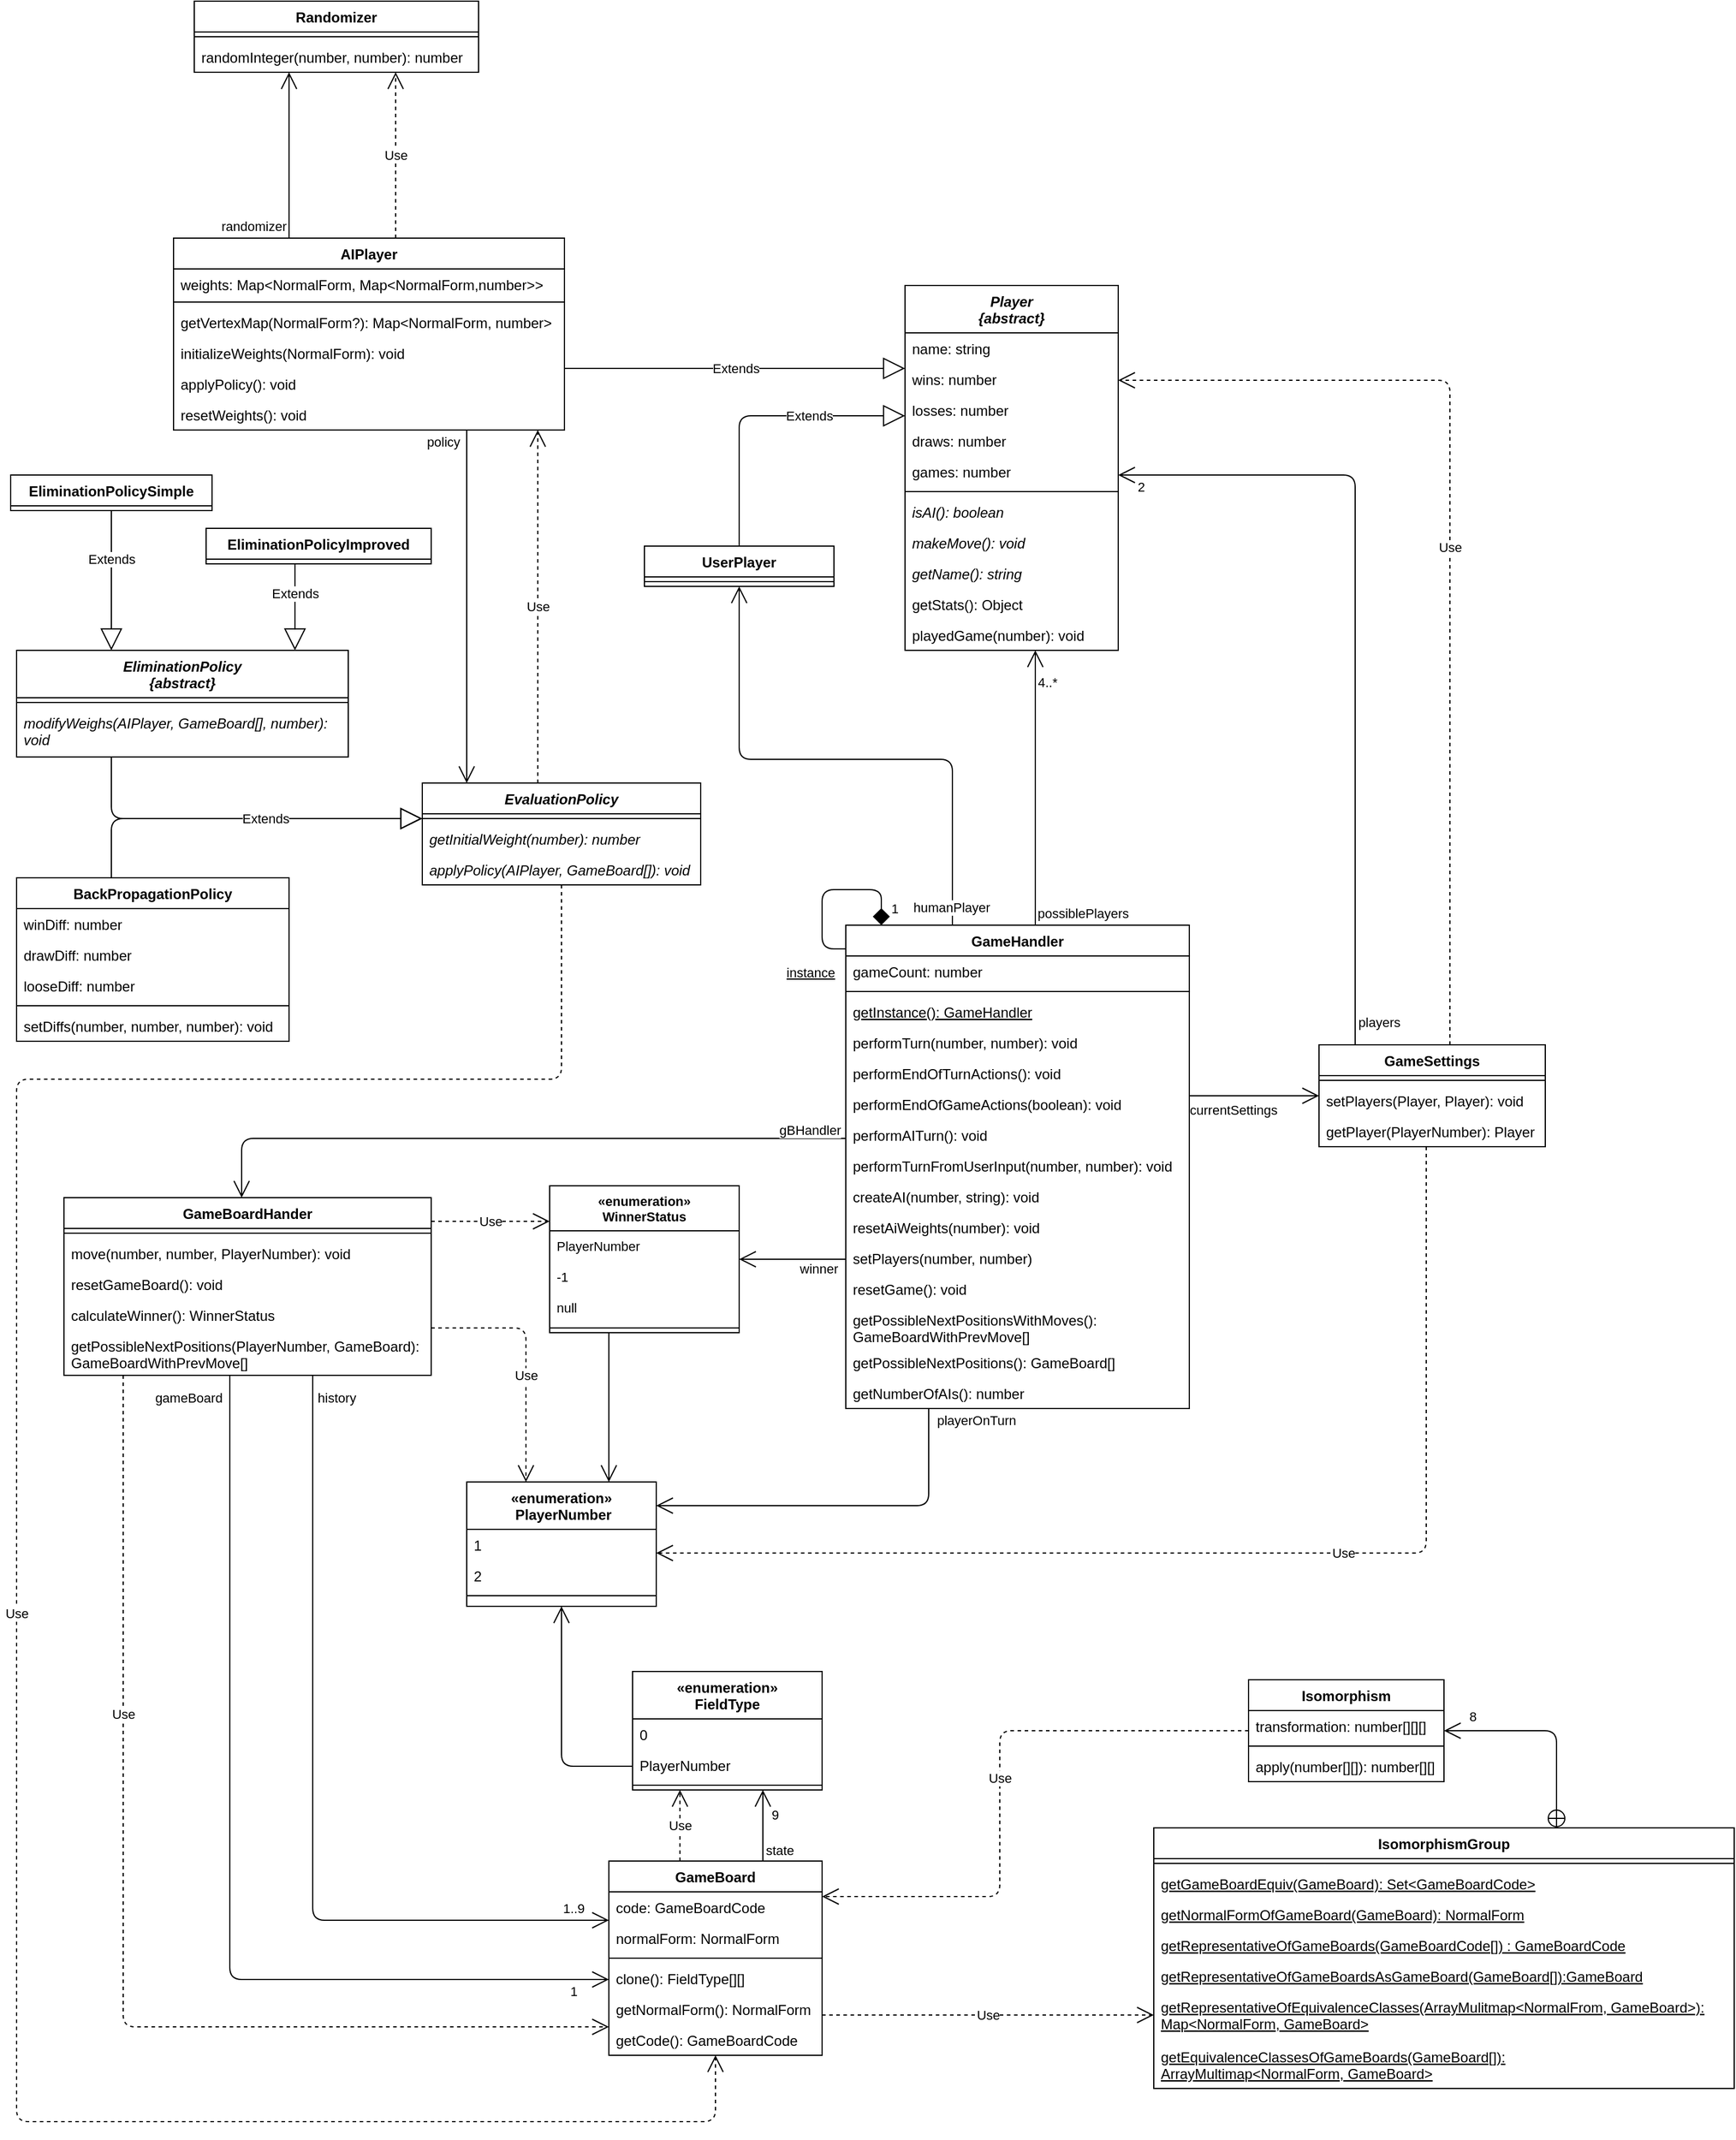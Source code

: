 <mxfile>
    <diagram id="LtpKRm_itNa-HTUQHWI9" name="Page-1">
        <mxGraphModel dx="1236" dy="-563" grid="1" gridSize="10" guides="1" tooltips="1" connect="1" arrows="1" fold="1" page="1" pageScale="1" pageWidth="850" pageHeight="1100" math="0" shadow="0">
            <root>
                <mxCell id="0"/>
                <mxCell id="1" parent="0"/>
                <mxCell id="2" value="GameHandler" style="swimlane;fontStyle=1;align=center;verticalAlign=top;childLayout=stackLayout;horizontal=1;startSize=26;horizontalStack=0;resizeParent=1;resizeParentMax=0;resizeLast=0;collapsible=1;marginBottom=0;labelBackgroundColor=default;fillStyle=auto;" parent="1" vertex="1">
                    <mxGeometry x="-130" y="1970" width="290" height="408" as="geometry"/>
                </mxCell>
                <mxCell id="13" value="gameCount: number" style="text;strokeColor=none;fillColor=none;align=left;verticalAlign=top;spacingLeft=4;spacingRight=4;overflow=hidden;rotatable=0;points=[[0,0.5],[1,0.5]];portConstraint=eastwest;" parent="2" vertex="1">
                    <mxGeometry y="26" width="290" height="26" as="geometry"/>
                </mxCell>
                <mxCell id="3" value="" style="line;strokeWidth=1;fillColor=none;align=left;verticalAlign=middle;spacingTop=-1;spacingLeft=3;spacingRight=3;rotatable=0;labelPosition=right;points=[];portConstraint=eastwest;strokeColor=inherit;" parent="2" vertex="1">
                    <mxGeometry y="52" width="290" height="8" as="geometry"/>
                </mxCell>
                <mxCell id="4" value="getInstance(): GameHandler" style="text;strokeColor=none;fillColor=none;align=left;verticalAlign=top;spacingLeft=4;spacingRight=4;overflow=hidden;rotatable=0;points=[[0,0.5],[1,0.5]];portConstraint=eastwest;fontStyle=4" parent="2" vertex="1">
                    <mxGeometry y="60" width="290" height="26" as="geometry"/>
                </mxCell>
                <mxCell id="14" value="performTurn(number, number): void" style="text;strokeColor=none;fillColor=none;align=left;verticalAlign=top;spacingLeft=4;spacingRight=4;overflow=hidden;rotatable=0;points=[[0,0.5],[1,0.5]];portConstraint=eastwest;" parent="2" vertex="1">
                    <mxGeometry y="86" width="290" height="26" as="geometry"/>
                </mxCell>
                <mxCell id="15" value="performEndOfTurnActions(): void" style="text;strokeColor=none;fillColor=none;align=left;verticalAlign=top;spacingLeft=4;spacingRight=4;overflow=hidden;rotatable=0;points=[[0,0.5],[1,0.5]];portConstraint=eastwest;" parent="2" vertex="1">
                    <mxGeometry y="112" width="290" height="26" as="geometry"/>
                </mxCell>
                <mxCell id="16" value="performEndOfGameActions(boolean): void" style="text;strokeColor=none;fillColor=none;align=left;verticalAlign=top;spacingLeft=4;spacingRight=4;overflow=hidden;rotatable=0;points=[[0,0.5],[1,0.5]];portConstraint=eastwest;" parent="2" vertex="1">
                    <mxGeometry y="138" width="290" height="26" as="geometry"/>
                </mxCell>
                <mxCell id="5" value="performAITurn(): void" style="text;strokeColor=none;fillColor=none;align=left;verticalAlign=top;spacingLeft=4;spacingRight=4;overflow=hidden;rotatable=0;points=[[0,0.5],[1,0.5]];portConstraint=eastwest;" parent="2" vertex="1">
                    <mxGeometry y="164" width="290" height="26" as="geometry"/>
                </mxCell>
                <mxCell id="6" value="performTurnFromUserInput(number, number): void" style="text;strokeColor=none;fillColor=none;align=left;verticalAlign=top;spacingLeft=4;spacingRight=4;overflow=hidden;rotatable=0;points=[[0,0.5],[1,0.5]];portConstraint=eastwest;" parent="2" vertex="1">
                    <mxGeometry y="190" width="290" height="26" as="geometry"/>
                </mxCell>
                <mxCell id="8" value="createAI(number, string): void" style="text;strokeColor=none;fillColor=none;align=left;verticalAlign=top;spacingLeft=4;spacingRight=4;overflow=hidden;rotatable=0;points=[[0,0.5],[1,0.5]];portConstraint=eastwest;" parent="2" vertex="1">
                    <mxGeometry y="216" width="290" height="26" as="geometry"/>
                </mxCell>
                <mxCell id="17" value="resetAiWeights(number): void" style="text;strokeColor=none;fillColor=none;align=left;verticalAlign=top;spacingLeft=4;spacingRight=4;overflow=hidden;rotatable=0;points=[[0,0.5],[1,0.5]];portConstraint=eastwest;" parent="2" vertex="1">
                    <mxGeometry y="242" width="290" height="26" as="geometry"/>
                </mxCell>
                <mxCell id="18" value="setPlayers(number, number)" style="text;strokeColor=none;fillColor=none;align=left;verticalAlign=top;spacingLeft=4;spacingRight=4;overflow=hidden;rotatable=0;points=[[0,0.5],[1,0.5]];portConstraint=eastwest;" parent="2" vertex="1">
                    <mxGeometry y="268" width="290" height="26" as="geometry"/>
                </mxCell>
                <mxCell id="7" value="resetGame(): void" style="text;strokeColor=none;fillColor=none;align=left;verticalAlign=top;spacingLeft=4;spacingRight=4;overflow=hidden;rotatable=0;points=[[0,0.5],[1,0.5]];portConstraint=eastwest;" parent="2" vertex="1">
                    <mxGeometry y="294" width="290" height="26" as="geometry"/>
                </mxCell>
                <mxCell id="9" value="getPossibleNextPositionsWithMoves(): &#10;GameBoardWithPrevMove[]" style="text;strokeColor=none;fillColor=none;align=left;verticalAlign=top;spacingLeft=4;spacingRight=4;overflow=hidden;rotatable=0;points=[[0,0.5],[1,0.5]];portConstraint=eastwest;" parent="2" vertex="1">
                    <mxGeometry y="320" width="290" height="36" as="geometry"/>
                </mxCell>
                <mxCell id="10" value="getPossibleNextPositions(): GameBoard[]" style="text;strokeColor=none;fillColor=none;align=left;verticalAlign=top;spacingLeft=4;spacingRight=4;overflow=hidden;rotatable=0;points=[[0,0.5],[1,0.5]];portConstraint=eastwest;" parent="2" vertex="1">
                    <mxGeometry y="356" width="290" height="26" as="geometry"/>
                </mxCell>
                <mxCell id="19" value="getNumberOfAIs(): number" style="text;strokeColor=none;fillColor=none;align=left;verticalAlign=top;spacingLeft=4;spacingRight=4;overflow=hidden;rotatable=0;points=[[0,0.5],[1,0.5]];portConstraint=eastwest;" parent="2" vertex="1">
                    <mxGeometry y="382" width="290" height="26" as="geometry"/>
                </mxCell>
                <mxCell id="11" value="&lt;font style=&quot;font-size: 11px;&quot;&gt;&lt;u&gt;instance&lt;/u&gt;&lt;/font&gt;" style="endArrow=diamond;endFill=1;endSize=12;html=1;fontSize=12;elbow=vertical;edgeStyle=orthogonalEdgeStyle;" parent="1" source="2" target="2" edge="1">
                    <mxGeometry x="-0.734" y="22" width="160" relative="1" as="geometry">
                        <mxPoint x="390" y="1860" as="sourcePoint"/>
                        <mxPoint x="400" y="1846" as="targetPoint"/>
                        <Array as="points">
                            <mxPoint x="-150" y="1990"/>
                            <mxPoint x="-150" y="1940"/>
                            <mxPoint x="-100" y="1940"/>
                        </Array>
                        <mxPoint x="12" y="20" as="offset"/>
                    </mxGeometry>
                </mxCell>
                <mxCell id="12" value="1" style="edgeLabel;html=1;align=center;verticalAlign=middle;resizable=0;points=[];fontSize=11;" parent="11" vertex="1" connectable="0">
                    <mxGeometry x="0.497" y="-1" relative="1" as="geometry">
                        <mxPoint x="18" y="15" as="offset"/>
                    </mxGeometry>
                </mxCell>
                <mxCell id="27" value="gBHandler" style="endArrow=open;endFill=0;html=1;edgeStyle=elbowEdgeStyle;align=left;verticalAlign=top;strokeWidth=1;endSize=12;" parent="1" source="2" target="33" edge="1">
                    <mxGeometry x="-0.793" y="-20" relative="1" as="geometry">
                        <mxPoint x="-70" y="2440" as="sourcePoint"/>
                        <mxPoint x="-220" y="2530" as="targetPoint"/>
                        <Array as="points">
                            <mxPoint x="-640" y="2150"/>
                            <mxPoint x="-700" y="2150"/>
                            <mxPoint x="-700" y="2120"/>
                            <mxPoint x="-300" y="2130"/>
                        </Array>
                        <mxPoint as="offset"/>
                    </mxGeometry>
                </mxCell>
                <mxCell id="33" value="GameBoardHander" style="swimlane;fontStyle=1;align=center;verticalAlign=top;childLayout=stackLayout;horizontal=1;startSize=26;horizontalStack=0;resizeParent=1;resizeParentMax=0;resizeLast=0;collapsible=1;marginBottom=0;" parent="1" vertex="1">
                    <mxGeometry x="-790" y="2200" width="310" height="150" as="geometry"/>
                </mxCell>
                <mxCell id="35" value="" style="line;strokeWidth=1;fillColor=none;align=left;verticalAlign=middle;spacingTop=-1;spacingLeft=3;spacingRight=3;rotatable=0;labelPosition=right;points=[];portConstraint=eastwest;strokeColor=inherit;" parent="33" vertex="1">
                    <mxGeometry y="26" width="310" height="8" as="geometry"/>
                </mxCell>
                <mxCell id="34" value="move(number, number, PlayerNumber): void" style="text;strokeColor=none;fillColor=none;align=left;verticalAlign=top;spacingLeft=4;spacingRight=4;overflow=hidden;rotatable=0;points=[[0,0.5],[1,0.5]];portConstraint=eastwest;" parent="33" vertex="1">
                    <mxGeometry y="34" width="310" height="26" as="geometry"/>
                </mxCell>
                <mxCell id="36" value="resetGameBoard(): void" style="text;strokeColor=none;fillColor=none;align=left;verticalAlign=top;spacingLeft=4;spacingRight=4;overflow=hidden;rotatable=0;points=[[0,0.5],[1,0.5]];portConstraint=eastwest;" parent="33" vertex="1">
                    <mxGeometry y="60" width="310" height="26" as="geometry"/>
                </mxCell>
                <mxCell id="37" value="calculateWinner(): WinnerStatus" style="text;strokeColor=none;fillColor=none;align=left;verticalAlign=top;spacingLeft=4;spacingRight=4;overflow=hidden;rotatable=0;points=[[0,0.5],[1,0.5]];portConstraint=eastwest;" parent="33" vertex="1">
                    <mxGeometry y="86" width="310" height="26" as="geometry"/>
                </mxCell>
                <mxCell id="38" value="getPossibleNextPositions(PlayerNumber, GameBoard): &#10;GameBoardWithPrevMove[]" style="text;strokeColor=none;fillColor=none;align=left;verticalAlign=top;spacingLeft=4;spacingRight=4;overflow=hidden;rotatable=0;points=[[0,0.5],[1,0.5]];portConstraint=eastwest;" parent="33" vertex="1">
                    <mxGeometry y="112" width="310" height="38" as="geometry"/>
                </mxCell>
                <mxCell id="48" value="" style="endArrow=open;endFill=1;endSize=12;html=1;strokeWidth=1;edgeStyle=orthogonalEdgeStyle;" parent="1" source="33" target="55" edge="1">
                    <mxGeometry width="160" relative="1" as="geometry">
                        <mxPoint x="-420" y="2440" as="sourcePoint"/>
                        <mxPoint x="-250" y="2550" as="targetPoint"/>
                        <Array as="points">
                            <mxPoint x="-580" y="2810"/>
                        </Array>
                    </mxGeometry>
                </mxCell>
                <mxCell id="50" value="history" style="edgeLabel;html=1;align=center;verticalAlign=middle;resizable=0;points=[];" parent="48" vertex="1" connectable="0">
                    <mxGeometry x="-0.611" y="4" relative="1" as="geometry">
                        <mxPoint x="16" y="-119" as="offset"/>
                    </mxGeometry>
                </mxCell>
                <mxCell id="51" value="1..9" style="edgeLabel;html=1;align=center;verticalAlign=middle;resizable=0;points=[];" parent="48" vertex="1" connectable="0">
                    <mxGeometry x="0.547" y="1" relative="1" as="geometry">
                        <mxPoint x="131" y="-9" as="offset"/>
                    </mxGeometry>
                </mxCell>
                <mxCell id="49" value="" style="endArrow=open;endFill=1;endSize=12;html=1;strokeWidth=1;edgeStyle=orthogonalEdgeStyle;" parent="1" source="33" target="55" edge="1">
                    <mxGeometry width="160" relative="1" as="geometry">
                        <mxPoint x="-420" y="2440" as="sourcePoint"/>
                        <mxPoint x="-250" y="2597" as="targetPoint"/>
                        <Array as="points">
                            <mxPoint x="-650" y="2860"/>
                        </Array>
                    </mxGeometry>
                </mxCell>
                <mxCell id="52" value="gameBoard" style="edgeLabel;html=1;align=center;verticalAlign=middle;resizable=0;points=[];" parent="49" vertex="1" connectable="0">
                    <mxGeometry x="-0.838" relative="1" as="geometry">
                        <mxPoint x="-35" y="-48" as="offset"/>
                    </mxGeometry>
                </mxCell>
                <mxCell id="53" value="1" style="edgeLabel;html=1;align=center;verticalAlign=middle;resizable=0;points=[];" parent="49" vertex="1" connectable="0">
                    <mxGeometry x="0.704" y="2" relative="1" as="geometry">
                        <mxPoint x="93" y="12" as="offset"/>
                    </mxGeometry>
                </mxCell>
                <mxCell id="54" value="Use" style="endArrow=open;endSize=12;dashed=1;html=1;strokeWidth=1;edgeStyle=orthogonalEdgeStyle;" parent="1" source="33" target="55" edge="1">
                    <mxGeometry x="-0.404" width="160" relative="1" as="geometry">
                        <mxPoint x="-420" y="2440" as="sourcePoint"/>
                        <mxPoint x="-250" y="2650" as="targetPoint"/>
                        <Array as="points">
                            <mxPoint x="-740" y="2900"/>
                        </Array>
                        <mxPoint as="offset"/>
                    </mxGeometry>
                </mxCell>
                <mxCell id="55" value="GameBoard" style="swimlane;fontStyle=1;align=center;verticalAlign=top;childLayout=stackLayout;horizontal=1;startSize=26;horizontalStack=0;resizeParent=1;resizeParentMax=0;resizeLast=0;collapsible=1;marginBottom=0;" parent="1" vertex="1">
                    <mxGeometry x="-330" y="2760" width="180" height="164" as="geometry"/>
                </mxCell>
                <mxCell id="56" value="code: GameBoardCode" style="text;strokeColor=none;fillColor=none;align=left;verticalAlign=top;spacingLeft=4;spacingRight=4;overflow=hidden;rotatable=0;points=[[0,0.5],[1,0.5]];portConstraint=eastwest;" parent="55" vertex="1">
                    <mxGeometry y="26" width="180" height="26" as="geometry"/>
                </mxCell>
                <mxCell id="59" value="normalForm: NormalForm" style="text;strokeColor=none;fillColor=none;align=left;verticalAlign=top;spacingLeft=4;spacingRight=4;overflow=hidden;rotatable=0;points=[[0,0.5],[1,0.5]];portConstraint=eastwest;" parent="55" vertex="1">
                    <mxGeometry y="52" width="180" height="26" as="geometry"/>
                </mxCell>
                <mxCell id="57" value="" style="line;strokeWidth=1;fillColor=none;align=left;verticalAlign=middle;spacingTop=-1;spacingLeft=3;spacingRight=3;rotatable=0;labelPosition=right;points=[];portConstraint=eastwest;strokeColor=inherit;" parent="55" vertex="1">
                    <mxGeometry y="78" width="180" height="8" as="geometry"/>
                </mxCell>
                <mxCell id="58" value="clone(): FieldType[][]" style="text;strokeColor=none;fillColor=none;align=left;verticalAlign=top;spacingLeft=4;spacingRight=4;overflow=hidden;rotatable=0;points=[[0,0.5],[1,0.5]];portConstraint=eastwest;" parent="55" vertex="1">
                    <mxGeometry y="86" width="180" height="26" as="geometry"/>
                </mxCell>
                <mxCell id="60" value="getNormalForm(): NormalForm" style="text;strokeColor=none;fillColor=none;align=left;verticalAlign=top;spacingLeft=4;spacingRight=4;overflow=hidden;rotatable=0;points=[[0,0.5],[1,0.5]];portConstraint=eastwest;" parent="55" vertex="1">
                    <mxGeometry y="112" width="180" height="26" as="geometry"/>
                </mxCell>
                <mxCell id="61" value="getCode(): GameBoardCode" style="text;strokeColor=none;fillColor=none;align=left;verticalAlign=top;spacingLeft=4;spacingRight=4;overflow=hidden;rotatable=0;points=[[0,0.5],[1,0.5]];portConstraint=eastwest;" parent="55" vertex="1">
                    <mxGeometry y="138" width="180" height="26" as="geometry"/>
                </mxCell>
                <mxCell id="62" value="«enumeration»&#10;FieldType" style="swimlane;fontStyle=1;align=center;verticalAlign=top;childLayout=stackLayout;horizontal=1;startSize=40;horizontalStack=0;resizeParent=1;resizeParentMax=0;resizeLast=0;collapsible=1;marginBottom=0;rounded=0;" parent="1" vertex="1">
                    <mxGeometry x="-310" y="2600" width="160" height="100" as="geometry"/>
                </mxCell>
                <mxCell id="63" value="0" style="text;strokeColor=none;fillColor=none;align=left;verticalAlign=top;spacingLeft=4;spacingRight=4;overflow=hidden;rotatable=0;points=[[0,0.5],[1,0.5]];portConstraint=eastwest;rounded=0;" parent="62" vertex="1">
                    <mxGeometry y="40" width="160" height="26" as="geometry"/>
                </mxCell>
                <mxCell id="64" value="PlayerNumber" style="text;strokeColor=none;fillColor=none;align=left;verticalAlign=top;spacingLeft=4;spacingRight=4;overflow=hidden;rotatable=0;points=[[0,0.5],[1,0.5]];portConstraint=eastwest;rounded=0;" parent="62" vertex="1">
                    <mxGeometry y="66" width="160" height="26" as="geometry"/>
                </mxCell>
                <mxCell id="65" value="" style="line;strokeWidth=1;fillColor=none;align=left;verticalAlign=middle;spacingTop=-1;spacingLeft=3;spacingRight=3;rotatable=0;labelPosition=right;points=[];portConstraint=eastwest;strokeColor=inherit;rounded=0;" parent="62" vertex="1">
                    <mxGeometry y="92" width="160" height="8" as="geometry"/>
                </mxCell>
                <mxCell id="66" value="" style="endArrow=open;endFill=1;endSize=12;html=1;edgeStyle=orthogonalEdgeStyle;" parent="1" source="55" target="62" edge="1">
                    <mxGeometry width="160" relative="1" as="geometry">
                        <mxPoint x="130" y="2510" as="sourcePoint"/>
                        <mxPoint x="290" y="2510" as="targetPoint"/>
                        <Array as="points">
                            <mxPoint x="-200" y="2730"/>
                            <mxPoint x="-200" y="2730"/>
                        </Array>
                    </mxGeometry>
                </mxCell>
                <mxCell id="67" value="state" style="edgeLabel;html=1;align=center;verticalAlign=middle;resizable=0;points=[];" parent="66" vertex="1" connectable="0">
                    <mxGeometry x="-0.762" y="4" relative="1" as="geometry">
                        <mxPoint x="18" y="-2" as="offset"/>
                    </mxGeometry>
                </mxCell>
                <mxCell id="68" value="9" style="edgeLabel;html=1;align=center;verticalAlign=middle;resizable=0;points=[];" parent="66" vertex="1" connectable="0">
                    <mxGeometry x="0.588" y="2" relative="1" as="geometry">
                        <mxPoint x="12" y="8" as="offset"/>
                    </mxGeometry>
                </mxCell>
                <mxCell id="69" value="Use" style="endArrow=open;endSize=12;dashed=1;html=1;edgeStyle=orthogonalEdgeStyle;" parent="1" source="55" target="62" edge="1">
                    <mxGeometry width="160" relative="1" as="geometry">
                        <mxPoint x="10" y="2540" as="sourcePoint"/>
                        <mxPoint x="170" y="2540" as="targetPoint"/>
                        <Array as="points">
                            <mxPoint x="-270" y="2730"/>
                            <mxPoint x="-270" y="2730"/>
                        </Array>
                    </mxGeometry>
                </mxCell>
                <mxCell id="70" value="«enumeration»&#10; PlayerNumber" style="swimlane;fontStyle=1;align=center;verticalAlign=top;childLayout=stackLayout;horizontal=1;startSize=40;horizontalStack=0;resizeParent=1;resizeLast=0;collapsible=1;marginBottom=0;rounded=0;shadow=0;strokeWidth=1;" parent="1" vertex="1">
                    <mxGeometry x="-450" y="2440" width="160" height="105" as="geometry">
                        <mxRectangle x="120" y="360" width="160" height="26" as="alternateBounds"/>
                    </mxGeometry>
                </mxCell>
                <mxCell id="71" value="1" style="text;align=left;verticalAlign=top;spacingLeft=4;spacingRight=4;overflow=hidden;rotatable=0;points=[[0,0.5],[1,0.5]];portConstraint=eastwest;rounded=0;" parent="70" vertex="1">
                    <mxGeometry y="40" width="160" height="26" as="geometry"/>
                </mxCell>
                <mxCell id="72" value="2" style="text;align=left;verticalAlign=top;spacingLeft=4;spacingRight=4;overflow=hidden;rotatable=0;points=[[0,0.5],[1,0.5]];portConstraint=eastwest;rounded=0;shadow=0;html=0;" parent="70" vertex="1">
                    <mxGeometry y="66" width="160" height="26" as="geometry"/>
                </mxCell>
                <mxCell id="73" value="" style="line;html=1;strokeWidth=1;align=left;verticalAlign=middle;spacingTop=-1;spacingLeft=3;spacingRight=3;rotatable=0;labelPosition=right;points=[];portConstraint=eastwest;rounded=0;" parent="70" vertex="1">
                    <mxGeometry y="92" width="160" height="8" as="geometry"/>
                </mxCell>
                <mxCell id="74" value="" style="endArrow=open;endFill=1;endSize=12;html=1;edgeStyle=orthogonalEdgeStyle;" parent="1" source="62" target="70" edge="1">
                    <mxGeometry width="160" relative="1" as="geometry">
                        <mxPoint x="-60" y="2550" as="sourcePoint"/>
                        <mxPoint x="100" y="2550" as="targetPoint"/>
                        <Array as="points">
                            <mxPoint x="-370" y="2680"/>
                        </Array>
                    </mxGeometry>
                </mxCell>
                <mxCell id="75" value="«enumeration»&#10;WinnerStatus" style="swimlane;fontStyle=1;align=center;verticalAlign=top;childLayout=stackLayout;horizontal=1;startSize=38;horizontalStack=0;resizeParent=1;resizeParentMax=0;resizeLast=0;collapsible=1;marginBottom=0;fontFamily=Helvetica;fontSize=11;fontColor=default;rounded=0;" parent="1" vertex="1">
                    <mxGeometry x="-380" y="2190" width="160" height="124" as="geometry"/>
                </mxCell>
                <mxCell id="76" value="PlayerNumber" style="text;strokeColor=none;fillColor=none;align=left;verticalAlign=top;spacingLeft=4;spacingRight=4;overflow=hidden;rotatable=0;points=[[0,0.5],[1,0.5]];portConstraint=eastwest;fontFamily=Helvetica;fontSize=11;fontColor=default;rounded=0;" parent="75" vertex="1">
                    <mxGeometry y="38" width="160" height="26" as="geometry"/>
                </mxCell>
                <mxCell id="77" value="-1" style="text;strokeColor=none;fillColor=none;align=left;verticalAlign=top;spacingLeft=4;spacingRight=4;overflow=hidden;rotatable=0;points=[[0,0.5],[1,0.5]];portConstraint=eastwest;fontFamily=Helvetica;fontSize=11;fontColor=default;rounded=0;" parent="75" vertex="1">
                    <mxGeometry y="64" width="160" height="26" as="geometry"/>
                </mxCell>
                <mxCell id="78" value="null" style="text;strokeColor=none;fillColor=none;align=left;verticalAlign=top;spacingLeft=4;spacingRight=4;overflow=hidden;rotatable=0;points=[[0,0.5],[1,0.5]];portConstraint=eastwest;fontFamily=Helvetica;fontSize=11;fontColor=default;rounded=0;" parent="75" vertex="1">
                    <mxGeometry y="90" width="160" height="26" as="geometry"/>
                </mxCell>
                <mxCell id="79" value="" style="line;strokeWidth=1;fillColor=none;align=left;verticalAlign=middle;spacingTop=-1;spacingLeft=3;spacingRight=3;rotatable=0;labelPosition=right;points=[];portConstraint=eastwest;strokeColor=inherit;fontFamily=Helvetica;fontSize=11;fontColor=default;rounded=0;" parent="75" vertex="1">
                    <mxGeometry y="116" width="160" height="8" as="geometry"/>
                </mxCell>
                <mxCell id="80" value="" style="endArrow=open;endFill=1;endSize=12;html=1;edgeStyle=orthogonalEdgeStyle;" parent="1" source="75" target="70" edge="1">
                    <mxGeometry width="160" relative="1" as="geometry">
                        <mxPoint x="-140" y="2560" as="sourcePoint"/>
                        <mxPoint x="20" y="2560" as="targetPoint"/>
                        <Array as="points">
                            <mxPoint x="-330" y="2360"/>
                            <mxPoint x="-330" y="2360"/>
                        </Array>
                    </mxGeometry>
                </mxCell>
                <mxCell id="81" value="" style="endArrow=open;endFill=1;endSize=12;html=1;edgeStyle=orthogonalEdgeStyle;" parent="1" source="2" target="75" edge="1">
                    <mxGeometry width="160" relative="1" as="geometry">
                        <mxPoint x="310" y="2160" as="sourcePoint"/>
                        <mxPoint x="10" y="2350" as="targetPoint"/>
                        <Array as="points">
                            <mxPoint x="-140" y="2252"/>
                            <mxPoint x="-140" y="2252"/>
                        </Array>
                    </mxGeometry>
                </mxCell>
                <mxCell id="82" value="winner" style="edgeLabel;html=1;align=center;verticalAlign=middle;resizable=0;points=[];" parent="81" vertex="1" connectable="0">
                    <mxGeometry x="-0.683" relative="1" as="geometry">
                        <mxPoint x="-9" y="8" as="offset"/>
                    </mxGeometry>
                </mxCell>
                <mxCell id="83" value="Use" style="endArrow=open;endSize=12;dashed=1;html=1;edgeStyle=orthogonalEdgeStyle;" parent="1" source="33" target="75" edge="1">
                    <mxGeometry width="160" relative="1" as="geometry">
                        <mxPoint x="-270" y="2440" as="sourcePoint"/>
                        <mxPoint x="-110" y="2440" as="targetPoint"/>
                        <Array as="points">
                            <mxPoint x="-460" y="2220"/>
                            <mxPoint x="-460" y="2220"/>
                        </Array>
                    </mxGeometry>
                </mxCell>
                <mxCell id="84" value="Use" style="endArrow=open;endSize=12;dashed=1;html=1;edgeStyle=orthogonalEdgeStyle;" parent="1" source="33" target="70" edge="1">
                    <mxGeometry x="0.143" width="160" relative="1" as="geometry">
                        <mxPoint x="-130" y="2450" as="sourcePoint"/>
                        <mxPoint x="30" y="2450" as="targetPoint"/>
                        <Array as="points">
                            <mxPoint x="-400" y="2310"/>
                        </Array>
                        <mxPoint as="offset"/>
                    </mxGeometry>
                </mxCell>
                <mxCell id="85" value="" style="endArrow=open;endFill=1;endSize=12;html=1;edgeStyle=orthogonalEdgeStyle;" parent="1" source="2" target="70" edge="1">
                    <mxGeometry width="160" relative="1" as="geometry">
                        <mxPoint x="200" y="2180" as="sourcePoint"/>
                        <mxPoint x="220" y="2430" as="targetPoint"/>
                        <Array as="points">
                            <mxPoint x="-60" y="2460"/>
                        </Array>
                    </mxGeometry>
                </mxCell>
                <mxCell id="86" value="playerOnTurn" style="edgeLabel;html=1;align=center;verticalAlign=middle;resizable=0;points=[];" parent="85" vertex="1" connectable="0">
                    <mxGeometry x="-0.906" y="-3" relative="1" as="geometry">
                        <mxPoint x="43" y="-5" as="offset"/>
                    </mxGeometry>
                </mxCell>
                <mxCell id="87" value="IsomorphismGroup" style="swimlane;fontStyle=1;align=center;verticalAlign=top;childLayout=stackLayout;horizontal=1;startSize=26;horizontalStack=0;resizeParent=1;resizeParentMax=0;resizeLast=0;collapsible=1;marginBottom=0;rounded=0;" parent="1" vertex="1">
                    <mxGeometry x="130" y="2732" width="490" height="220" as="geometry"/>
                </mxCell>
                <mxCell id="88" value="" style="line;strokeWidth=1;fillColor=none;align=left;verticalAlign=middle;spacingTop=-1;spacingLeft=3;spacingRight=3;rotatable=0;labelPosition=right;points=[];portConstraint=eastwest;strokeColor=inherit;rounded=0;" parent="87" vertex="1">
                    <mxGeometry y="26" width="490" height="8" as="geometry"/>
                </mxCell>
                <mxCell id="89" value="getGameBoardEquiv(GameBoard): Set&lt;GameBoardCode&gt;" style="text;strokeColor=none;fillColor=none;align=left;verticalAlign=top;spacingLeft=4;spacingRight=4;overflow=hidden;rotatable=0;points=[[0,0.5],[1,0.5]];portConstraint=eastwest;rounded=0;fontStyle=4" parent="87" vertex="1">
                    <mxGeometry y="34" width="490" height="26" as="geometry"/>
                </mxCell>
                <mxCell id="90" value="getNormalFormOfGameBoard(GameBoard): NormalForm" style="text;strokeColor=none;fillColor=none;align=left;verticalAlign=top;spacingLeft=4;spacingRight=4;overflow=hidden;rotatable=0;points=[[0,0.5],[1,0.5]];portConstraint=eastwest;fontStyle=4" parent="87" vertex="1">
                    <mxGeometry y="60" width="490" height="26" as="geometry"/>
                </mxCell>
                <mxCell id="91" value="getRepresentativeOfGameBoards(GameBoardCode[]) : GameBoardCode" style="text;strokeColor=none;fillColor=none;align=left;verticalAlign=top;spacingLeft=4;spacingRight=4;overflow=hidden;rotatable=0;points=[[0,0.5],[1,0.5]];portConstraint=eastwest;fontStyle=4" parent="87" vertex="1">
                    <mxGeometry y="86" width="490" height="26" as="geometry"/>
                </mxCell>
                <mxCell id="100" value="getRepresentativeOfGameBoardsAsGameBoard(GameBoard[]):GameBoard" style="text;strokeColor=none;fillColor=none;align=left;verticalAlign=top;spacingLeft=4;spacingRight=4;overflow=hidden;rotatable=0;points=[[0,0.5],[1,0.5]];portConstraint=eastwest;fontStyle=4" parent="87" vertex="1">
                    <mxGeometry y="112" width="490" height="26" as="geometry"/>
                </mxCell>
                <mxCell id="101" value="getRepresentativeOfEquivalenceClasses(ArrayMulitmap&lt;NormalFrom, GameBoard&gt;):&#10;Map&lt;NormalForm, GameBoard&gt;" style="text;strokeColor=none;fillColor=none;align=left;verticalAlign=top;spacingLeft=4;spacingRight=4;overflow=hidden;rotatable=0;points=[[0,0.5],[1,0.5]];portConstraint=eastwest;fontStyle=4" parent="87" vertex="1">
                    <mxGeometry y="138" width="490" height="42" as="geometry"/>
                </mxCell>
                <mxCell id="102" value="getEquivalenceClassesOfGameBoards(GameBoard[]):&#10;ArrayMultimap&lt;NormalForm, GameBoard&gt;" style="text;strokeColor=none;fillColor=none;align=left;verticalAlign=top;spacingLeft=4;spacingRight=4;overflow=hidden;rotatable=0;points=[[0,0.5],[1,0.5]];portConstraint=eastwest;fontStyle=4" parent="87" vertex="1">
                    <mxGeometry y="180" width="490" height="40" as="geometry"/>
                </mxCell>
                <mxCell id="92" value="Isomorphism" style="swimlane;fontStyle=1;align=center;verticalAlign=top;childLayout=stackLayout;horizontal=1;startSize=26;horizontalStack=0;resizeParent=1;resizeParentMax=0;resizeLast=0;collapsible=1;marginBottom=0;rounded=0;" parent="1" vertex="1">
                    <mxGeometry x="210" y="2607" width="165" height="86" as="geometry"/>
                </mxCell>
                <mxCell id="93" value="transformation: number[][][]" style="text;strokeColor=none;fillColor=none;align=left;verticalAlign=top;spacingLeft=4;spacingRight=4;overflow=hidden;rotatable=0;points=[[0,0.5],[1,0.5]];portConstraint=eastwest;rounded=0;" parent="92" vertex="1">
                    <mxGeometry y="26" width="165" height="26" as="geometry"/>
                </mxCell>
                <mxCell id="94" value="" style="line;strokeWidth=1;fillColor=none;align=left;verticalAlign=middle;spacingTop=-1;spacingLeft=3;spacingRight=3;rotatable=0;labelPosition=right;points=[];portConstraint=eastwest;strokeColor=inherit;rounded=0;" parent="92" vertex="1">
                    <mxGeometry y="52" width="165" height="8" as="geometry"/>
                </mxCell>
                <mxCell id="95" value="apply(number[][]): number[][]" style="text;strokeColor=none;fillColor=none;align=left;verticalAlign=top;spacingLeft=4;spacingRight=4;overflow=hidden;rotatable=0;points=[[0,0.5],[1,0.5]];portConstraint=eastwest;rounded=0;" parent="92" vertex="1">
                    <mxGeometry y="60" width="165" height="26" as="geometry"/>
                </mxCell>
                <mxCell id="96" value="" style="endArrow=open;startArrow=circlePlus;endFill=0;startFill=0;endSize=12;html=1;edgeStyle=elbowEdgeStyle;" parent="1" source="87" target="92" edge="1">
                    <mxGeometry width="160" relative="1" as="geometry">
                        <mxPoint x="205" y="2556" as="sourcePoint"/>
                        <mxPoint x="120" y="2556" as="targetPoint"/>
                        <Array as="points">
                            <mxPoint x="470" y="2650"/>
                        </Array>
                    </mxGeometry>
                </mxCell>
                <mxCell id="97" value="8" style="edgeLabel;html=1;align=center;verticalAlign=middle;resizable=0;points=[];" parent="96" connectable="0" vertex="1">
                    <mxGeometry x="0.61" y="-1" relative="1" as="geometry">
                        <mxPoint x="-11" y="-11" as="offset"/>
                    </mxGeometry>
                </mxCell>
                <mxCell id="98" value="Use" style="endArrow=open;endSize=12;dashed=1;html=1;edgeStyle=orthogonalEdgeStyle;" parent="1" source="55" target="87" edge="1">
                    <mxGeometry width="160" relative="1" as="geometry">
                        <mxPoint x="120" y="2600" as="sourcePoint"/>
                        <mxPoint x="280" y="2600" as="targetPoint"/>
                        <Array as="points">
                            <mxPoint x="-10" y="2890"/>
                            <mxPoint x="-10" y="2890"/>
                        </Array>
                    </mxGeometry>
                </mxCell>
                <mxCell id="99" value="Use" style="endArrow=open;endSize=12;dashed=1;html=1;edgeStyle=orthogonalEdgeStyle;" parent="1" source="92" target="55" edge="1">
                    <mxGeometry width="160" relative="1" as="geometry">
                        <mxPoint x="20" y="2600" as="sourcePoint"/>
                        <mxPoint x="180" y="2600" as="targetPoint"/>
                        <Array as="points">
                            <mxPoint x="320" y="2650"/>
                            <mxPoint y="2650"/>
                            <mxPoint y="2790"/>
                        </Array>
                    </mxGeometry>
                </mxCell>
                <mxCell id="103" value="GameSettings" style="swimlane;fontStyle=1;align=center;verticalAlign=top;childLayout=stackLayout;horizontal=1;startSize=26;horizontalStack=0;resizeParent=1;resizeParentMax=0;resizeLast=0;collapsible=1;marginBottom=0;" parent="1" vertex="1">
                    <mxGeometry x="269.5" y="2071" width="191" height="86" as="geometry">
                        <mxRectangle x="272.5" y="2450" width="120" height="30" as="alternateBounds"/>
                    </mxGeometry>
                </mxCell>
                <mxCell id="108" value="" style="line;strokeWidth=1;fillColor=none;align=left;verticalAlign=middle;spacingTop=-1;spacingLeft=3;spacingRight=3;rotatable=0;labelPosition=right;points=[];portConstraint=eastwest;strokeColor=inherit;" parent="103" vertex="1">
                    <mxGeometry y="26" width="191" height="8" as="geometry"/>
                </mxCell>
                <mxCell id="110" value="setPlayers(Player, Player): void" style="text;strokeColor=none;fillColor=none;align=left;verticalAlign=top;spacingLeft=4;spacingRight=4;overflow=hidden;rotatable=0;points=[[0,0.5],[1,0.5]];portConstraint=eastwest;" parent="103" vertex="1">
                    <mxGeometry y="34" width="191" height="26" as="geometry"/>
                </mxCell>
                <mxCell id="109" value="getPlayer(PlayerNumber): Player" style="text;strokeColor=none;fillColor=none;align=left;verticalAlign=top;spacingLeft=4;spacingRight=4;overflow=hidden;rotatable=0;points=[[0,0.5],[1,0.5]];portConstraint=eastwest;" parent="103" vertex="1">
                    <mxGeometry y="60" width="191" height="26" as="geometry"/>
                </mxCell>
                <mxCell id="111" value="" style="endArrow=open;endFill=1;endSize=12;html=1;edgeStyle=orthogonalEdgeStyle;" parent="1" source="2" target="103" edge="1">
                    <mxGeometry width="160" relative="1" as="geometry">
                        <mxPoint x="160" y="2190" as="sourcePoint"/>
                        <mxPoint x="320" y="2190" as="targetPoint"/>
                        <Array as="points">
                            <mxPoint x="170" y="2114"/>
                            <mxPoint x="170" y="2114"/>
                        </Array>
                    </mxGeometry>
                </mxCell>
                <mxCell id="112" value="currentSettings" style="edgeLabel;html=1;align=center;verticalAlign=middle;resizable=0;points=[];" parent="111" vertex="1" connectable="0">
                    <mxGeometry x="-0.679" y="-1" relative="1" as="geometry">
                        <mxPoint x="19" y="11" as="offset"/>
                    </mxGeometry>
                </mxCell>
                <mxCell id="114" value="Player&#10;{abstract}" style="swimlane;fontStyle=3;align=center;verticalAlign=top;childLayout=stackLayout;horizontal=1;startSize=40;horizontalStack=0;resizeParent=1;resizeParentMax=0;resizeLast=0;collapsible=1;marginBottom=0;" parent="1" vertex="1">
                    <mxGeometry x="-80" y="1430" width="180" height="308" as="geometry"/>
                </mxCell>
                <mxCell id="135" value="name: string" style="text;strokeColor=none;fillColor=none;align=left;verticalAlign=top;spacingLeft=4;spacingRight=4;overflow=hidden;rotatable=0;points=[[0,0.5],[1,0.5]];portConstraint=eastwest;" parent="114" vertex="1">
                    <mxGeometry y="40" width="180" height="26" as="geometry"/>
                </mxCell>
                <mxCell id="124" value="wins: number" style="text;strokeColor=none;fillColor=none;align=left;verticalAlign=top;spacingLeft=4;spacingRight=4;overflow=hidden;rotatable=0;points=[[0,0.5],[1,0.5]];portConstraint=eastwest;" parent="114" vertex="1">
                    <mxGeometry y="66" width="180" height="26" as="geometry"/>
                </mxCell>
                <mxCell id="125" value="losses: number" style="text;strokeColor=none;fillColor=none;align=left;verticalAlign=top;spacingLeft=4;spacingRight=4;overflow=hidden;rotatable=0;points=[[0,0.5],[1,0.5]];portConstraint=eastwest;" parent="114" vertex="1">
                    <mxGeometry y="92" width="180" height="26" as="geometry"/>
                </mxCell>
                <mxCell id="126" value="draws: number" style="text;strokeColor=none;fillColor=none;align=left;verticalAlign=top;spacingLeft=4;spacingRight=4;overflow=hidden;rotatable=0;points=[[0,0.5],[1,0.5]];portConstraint=eastwest;" parent="114" vertex="1">
                    <mxGeometry y="118" width="180" height="26" as="geometry"/>
                </mxCell>
                <mxCell id="127" value="games: number" style="text;strokeColor=none;fillColor=none;align=left;verticalAlign=top;spacingLeft=4;spacingRight=4;overflow=hidden;rotatable=0;points=[[0,0.5],[1,0.5]];portConstraint=eastwest;" parent="114" vertex="1">
                    <mxGeometry y="144" width="180" height="26" as="geometry"/>
                </mxCell>
                <mxCell id="115" value="" style="line;strokeWidth=1;fillColor=none;align=left;verticalAlign=middle;spacingTop=-1;spacingLeft=3;spacingRight=3;rotatable=0;labelPosition=right;points=[];portConstraint=eastwest;strokeColor=inherit;" parent="114" vertex="1">
                    <mxGeometry y="170" width="180" height="8" as="geometry"/>
                </mxCell>
                <mxCell id="116" value="isAI(): boolean" style="text;strokeColor=none;fillColor=none;align=left;verticalAlign=top;spacingLeft=4;spacingRight=4;overflow=hidden;rotatable=0;points=[[0,0.5],[1,0.5]];portConstraint=eastwest;fontStyle=2" parent="114" vertex="1">
                    <mxGeometry y="178" width="180" height="26" as="geometry"/>
                </mxCell>
                <mxCell id="117" value="makeMove(): void" style="text;strokeColor=none;fillColor=none;align=left;verticalAlign=top;spacingLeft=4;spacingRight=4;overflow=hidden;rotatable=0;points=[[0,0.5],[1,0.5]];portConstraint=eastwest;fontStyle=2" parent="114" vertex="1">
                    <mxGeometry y="204" width="180" height="26" as="geometry"/>
                </mxCell>
                <mxCell id="123" value="getName(): string" style="text;strokeColor=none;fillColor=none;align=left;verticalAlign=top;spacingLeft=4;spacingRight=4;overflow=hidden;rotatable=0;points=[[0,0.5],[1,0.5]];portConstraint=eastwest;fontStyle=2" parent="114" vertex="1">
                    <mxGeometry y="230" width="180" height="26" as="geometry"/>
                </mxCell>
                <mxCell id="128" value="getStats(): Object" style="text;strokeColor=none;fillColor=none;align=left;verticalAlign=top;spacingLeft=4;spacingRight=4;overflow=hidden;rotatable=0;points=[[0,0.5],[1,0.5]];portConstraint=eastwest;" parent="114" vertex="1">
                    <mxGeometry y="256" width="180" height="26" as="geometry"/>
                </mxCell>
                <mxCell id="129" value="playedGame(number): void" style="text;strokeColor=none;fillColor=none;align=left;verticalAlign=top;spacingLeft=4;spacingRight=4;overflow=hidden;rotatable=0;points=[[0,0.5],[1,0.5]];portConstraint=eastwest;" parent="114" vertex="1">
                    <mxGeometry y="282" width="180" height="26" as="geometry"/>
                </mxCell>
                <mxCell id="118" value="" style="endArrow=open;endFill=1;endSize=12;html=1;edgeStyle=orthogonalEdgeStyle;" parent="1" source="103" target="114" edge="1">
                    <mxGeometry width="160" relative="1" as="geometry">
                        <mxPoint x="260" y="1990" as="sourcePoint"/>
                        <mxPoint x="420" y="1990" as="targetPoint"/>
                        <Array as="points">
                            <mxPoint x="300" y="1590"/>
                        </Array>
                    </mxGeometry>
                </mxCell>
                <mxCell id="119" value="2" style="edgeLabel;html=1;align=center;verticalAlign=middle;resizable=0;points=[];" parent="118" vertex="1" connectable="0">
                    <mxGeometry x="0.929" y="1" relative="1" as="geometry">
                        <mxPoint x="-5" y="9" as="offset"/>
                    </mxGeometry>
                </mxCell>
                <mxCell id="120" value="players" style="edgeLabel;html=1;align=center;verticalAlign=middle;resizable=0;points=[];" parent="118" vertex="1" connectable="0">
                    <mxGeometry x="-0.939" y="1" relative="1" as="geometry">
                        <mxPoint x="21" y="2" as="offset"/>
                    </mxGeometry>
                </mxCell>
                <mxCell id="121" value="Use" style="endArrow=open;endSize=12;dashed=1;html=1;edgeStyle=orthogonalEdgeStyle;" parent="1" source="103" target="114" edge="1">
                    <mxGeometry width="160" relative="1" as="geometry">
                        <mxPoint x="50" y="2110" as="sourcePoint"/>
                        <mxPoint x="230" y="1770" as="targetPoint"/>
                        <Array as="points">
                            <mxPoint x="380" y="1510"/>
                        </Array>
                    </mxGeometry>
                </mxCell>
                <mxCell id="122" value="Use" style="endArrow=open;endSize=12;dashed=1;html=1;edgeStyle=orthogonalEdgeStyle;" parent="1" source="103" target="70" edge="1">
                    <mxGeometry x="-0.168" width="160" relative="1" as="geometry">
                        <mxPoint x="-70" y="2320" as="sourcePoint"/>
                        <mxPoint x="90" y="2320" as="targetPoint"/>
                        <Array as="points">
                            <mxPoint x="360" y="2500"/>
                        </Array>
                        <mxPoint as="offset"/>
                    </mxGeometry>
                </mxCell>
                <mxCell id="130" value="UserPlayer" style="swimlane;fontStyle=1;align=center;verticalAlign=top;childLayout=stackLayout;horizontal=1;startSize=26;horizontalStack=0;resizeParent=1;resizeParentMax=0;resizeLast=0;collapsible=1;marginBottom=0;labelBackgroundColor=none;fillStyle=auto;" parent="1" vertex="1">
                    <mxGeometry x="-300" y="1650" width="160" height="34" as="geometry"/>
                </mxCell>
                <mxCell id="131" value="" style="line;strokeWidth=1;fillColor=none;align=left;verticalAlign=middle;spacingTop=-1;spacingLeft=3;spacingRight=3;rotatable=0;labelPosition=right;points=[];portConstraint=eastwest;strokeColor=inherit;labelBackgroundColor=#FF3333;fillStyle=auto;" parent="130" vertex="1">
                    <mxGeometry y="26" width="160" height="8" as="geometry"/>
                </mxCell>
                <mxCell id="136" value="AIPlayer" style="swimlane;fontStyle=1;align=center;verticalAlign=top;childLayout=stackLayout;horizontal=1;startSize=26;horizontalStack=0;resizeParent=1;resizeParentMax=0;resizeLast=0;collapsible=1;marginBottom=0;" parent="1" vertex="1">
                    <mxGeometry x="-697.5" y="1390" width="330" height="162" as="geometry"/>
                </mxCell>
                <mxCell id="137" value="weights: Map&lt;NormalForm, Map&lt;NormalForm,number&gt;&gt;" style="text;strokeColor=none;fillColor=none;align=left;verticalAlign=top;spacingLeft=4;spacingRight=4;overflow=hidden;rotatable=0;points=[[0,0.5],[1,0.5]];portConstraint=eastwest;" parent="136" vertex="1">
                    <mxGeometry y="26" width="330" height="24" as="geometry"/>
                </mxCell>
                <mxCell id="138" value="" style="line;strokeWidth=1;fillColor=none;align=left;verticalAlign=middle;spacingTop=-1;spacingLeft=3;spacingRight=3;rotatable=0;labelPosition=right;points=[];portConstraint=eastwest;strokeColor=inherit;" parent="136" vertex="1">
                    <mxGeometry y="50" width="330" height="8" as="geometry"/>
                </mxCell>
                <mxCell id="144" value="getVertexMap(NormalForm?): Map&lt;NormalForm, number&gt;" style="text;strokeColor=none;fillColor=none;align=left;verticalAlign=top;spacingLeft=4;spacingRight=4;overflow=hidden;rotatable=0;points=[[0,0.5],[1,0.5]];portConstraint=eastwest;" parent="136" vertex="1">
                    <mxGeometry y="58" width="330" height="26" as="geometry"/>
                </mxCell>
                <mxCell id="140" value="initializeWeights(NormalForm): void" style="text;strokeColor=none;fillColor=none;align=left;verticalAlign=top;spacingLeft=4;spacingRight=4;overflow=hidden;rotatable=0;points=[[0,0.5],[1,0.5]];portConstraint=eastwest;" parent="136" vertex="1">
                    <mxGeometry y="84" width="330" height="26" as="geometry"/>
                </mxCell>
                <mxCell id="141" value="applyPolicy(): void" style="text;strokeColor=none;fillColor=none;align=left;verticalAlign=top;spacingLeft=4;spacingRight=4;overflow=hidden;rotatable=0;points=[[0,0.5],[1,0.5]];portConstraint=eastwest;" parent="136" vertex="1">
                    <mxGeometry y="110" width="330" height="26" as="geometry"/>
                </mxCell>
                <mxCell id="139" value="resetWeights(): void" style="text;strokeColor=none;fillColor=none;align=left;verticalAlign=top;spacingLeft=4;spacingRight=4;overflow=hidden;rotatable=0;points=[[0,0.5],[1,0.5]];portConstraint=eastwest;" parent="136" vertex="1">
                    <mxGeometry y="136" width="330" height="26" as="geometry"/>
                </mxCell>
                <mxCell id="163" value="" style="endArrow=block;endSize=16;endFill=0;html=1;edgeStyle=orthogonalEdgeStyle;elbow=vertical;" parent="1" source="157" target="151" edge="1">
                    <mxGeometry x="-0.257" y="-20" width="160" relative="1" as="geometry">
                        <mxPoint x="-360" y="2152.153" as="sourcePoint"/>
                        <mxPoint x="-490" y="2160.525" as="targetPoint"/>
                        <Array as="points">
                            <mxPoint x="-750" y="1880"/>
                        </Array>
                        <mxPoint as="offset"/>
                    </mxGeometry>
                </mxCell>
                <mxCell id="145" value="Randomizer" style="swimlane;fontStyle=1;align=center;verticalAlign=top;childLayout=stackLayout;horizontal=1;startSize=26;horizontalStack=0;resizeParent=1;resizeParentMax=0;resizeLast=0;collapsible=1;marginBottom=0;" parent="1" vertex="1">
                    <mxGeometry x="-680" y="1190" width="240" height="60" as="geometry"/>
                </mxCell>
                <mxCell id="146" value="" style="line;strokeWidth=1;fillColor=none;align=left;verticalAlign=middle;spacingTop=-1;spacingLeft=3;spacingRight=3;rotatable=0;labelPosition=right;points=[];portConstraint=eastwest;strokeColor=inherit;" parent="145" vertex="1">
                    <mxGeometry y="26" width="240" height="8" as="geometry"/>
                </mxCell>
                <mxCell id="147" value="randomInteger(number, number): number" style="text;strokeColor=none;fillColor=none;align=left;verticalAlign=top;spacingLeft=4;spacingRight=4;overflow=hidden;rotatable=0;points=[[0,0.5],[1,0.5]];portConstraint=eastwest;" parent="145" vertex="1">
                    <mxGeometry y="34" width="240" height="26" as="geometry"/>
                </mxCell>
                <mxCell id="148" value="" style="endArrow=open;endFill=1;endSize=12;html=1;edgeStyle=orthogonalEdgeStyle;" parent="1" source="136" target="145" edge="1">
                    <mxGeometry width="160" relative="1" as="geometry">
                        <mxPoint x="-582.5" y="1470" as="sourcePoint"/>
                        <mxPoint x="-412.5" y="1400" as="targetPoint"/>
                        <Array as="points">
                            <mxPoint x="-600" y="1320"/>
                            <mxPoint x="-600" y="1320"/>
                        </Array>
                    </mxGeometry>
                </mxCell>
                <mxCell id="149" value="randomizer" style="edgeLabel;html=1;align=center;verticalAlign=middle;resizable=0;points=[];" parent="148" vertex="1" connectable="0">
                    <mxGeometry x="-0.688" relative="1" as="geometry">
                        <mxPoint x="-30" y="12" as="offset"/>
                    </mxGeometry>
                </mxCell>
                <mxCell id="150" value="Use" style="endArrow=open;endSize=12;dashed=1;html=1;edgeStyle=orthogonalEdgeStyle;" parent="1" source="136" target="145" edge="1">
                    <mxGeometry width="160" relative="1" as="geometry">
                        <mxPoint x="-522.5" y="1470" as="sourcePoint"/>
                        <mxPoint x="-332.5" y="1350" as="targetPoint"/>
                        <Array as="points">
                            <mxPoint x="-510" y="1300"/>
                            <mxPoint x="-510" y="1300"/>
                        </Array>
                    </mxGeometry>
                </mxCell>
                <mxCell id="151" value="EvaluationPolicy" style="swimlane;fontStyle=3;align=center;verticalAlign=top;childLayout=stackLayout;horizontal=1;startSize=26;horizontalStack=0;resizeParent=1;resizeParentMax=0;resizeLast=0;collapsible=1;marginBottom=0;" parent="1" vertex="1">
                    <mxGeometry x="-487.5" y="1850" width="235" height="86" as="geometry"/>
                </mxCell>
                <mxCell id="152" value="" style="line;strokeWidth=1;fillColor=none;align=left;verticalAlign=middle;spacingTop=-1;spacingLeft=3;spacingRight=3;rotatable=0;labelPosition=right;points=[];portConstraint=eastwest;strokeColor=inherit;" parent="151" vertex="1">
                    <mxGeometry y="26" width="235" height="8" as="geometry"/>
                </mxCell>
                <mxCell id="153" value="getInitialWeight(number): number" style="text;strokeColor=none;fillColor=none;align=left;verticalAlign=top;spacingLeft=4;spacingRight=4;overflow=hidden;rotatable=0;points=[[0,0.5],[1,0.5]];portConstraint=eastwest;fontStyle=2" parent="151" vertex="1">
                    <mxGeometry y="34" width="235" height="26" as="geometry"/>
                </mxCell>
                <mxCell id="154" value="applyPolicy(AIPlayer, GameBoard[]): void" style="text;strokeColor=none;fillColor=none;align=left;verticalAlign=top;spacingLeft=4;spacingRight=4;overflow=hidden;rotatable=0;points=[[0,0.5],[1,0.5]];portConstraint=eastwest;fontStyle=2" parent="151" vertex="1">
                    <mxGeometry y="60" width="235" height="26" as="geometry"/>
                </mxCell>
                <mxCell id="155" value="EliminationPolicy&#10;{abstract}" style="swimlane;fontStyle=3;align=center;verticalAlign=top;childLayout=stackLayout;horizontal=1;startSize=40;horizontalStack=0;resizeParent=1;resizeParentMax=0;resizeLast=0;collapsible=1;marginBottom=0;" parent="1" vertex="1">
                    <mxGeometry x="-830" y="1738" width="280" height="90" as="geometry"/>
                </mxCell>
                <mxCell id="156" value="" style="line;strokeWidth=1;fillColor=none;align=left;verticalAlign=middle;spacingTop=-1;spacingLeft=3;spacingRight=3;rotatable=0;labelPosition=right;points=[];portConstraint=eastwest;strokeColor=inherit;" parent="155" vertex="1">
                    <mxGeometry y="40" width="280" height="8" as="geometry"/>
                </mxCell>
                <mxCell id="174" value="modifyWeighs(AIPlayer, GameBoard[], number):&#10;void" style="text;strokeColor=none;fillColor=none;align=left;verticalAlign=top;spacingLeft=4;spacingRight=4;overflow=hidden;rotatable=0;points=[[0,0.5],[1,0.5]];portConstraint=eastwest;fontStyle=2" parent="155" vertex="1">
                    <mxGeometry y="48" width="280" height="42" as="geometry"/>
                </mxCell>
                <mxCell id="157" value="BackPropagationPolicy" style="swimlane;fontStyle=1;align=center;verticalAlign=top;childLayout=stackLayout;horizontal=1;startSize=26;horizontalStack=0;resizeParent=1;resizeParentMax=0;resizeLast=0;collapsible=1;marginBottom=0;" parent="1" vertex="1">
                    <mxGeometry x="-830" y="1930" width="230" height="138" as="geometry"/>
                </mxCell>
                <mxCell id="158" value="winDiff: number" style="text;strokeColor=none;fillColor=none;align=left;verticalAlign=top;spacingLeft=4;spacingRight=4;overflow=hidden;rotatable=0;points=[[0,0.5],[1,0.5]];portConstraint=eastwest;" parent="157" vertex="1">
                    <mxGeometry y="26" width="230" height="26" as="geometry"/>
                </mxCell>
                <mxCell id="159" value="drawDiff: number" style="text;strokeColor=none;fillColor=none;align=left;verticalAlign=top;spacingLeft=4;spacingRight=4;overflow=hidden;rotatable=0;points=[[0,0.5],[1,0.5]];portConstraint=eastwest;" parent="157" vertex="1">
                    <mxGeometry y="52" width="230" height="26" as="geometry"/>
                </mxCell>
                <mxCell id="160" value="looseDiff: number" style="text;strokeColor=none;fillColor=none;align=left;verticalAlign=top;spacingLeft=4;spacingRight=4;overflow=hidden;rotatable=0;points=[[0,0.5],[1,0.5]];portConstraint=eastwest;" parent="157" vertex="1">
                    <mxGeometry y="78" width="230" height="26" as="geometry"/>
                </mxCell>
                <mxCell id="161" value="" style="line;strokeWidth=1;fillColor=none;align=left;verticalAlign=middle;spacingTop=-1;spacingLeft=3;spacingRight=3;rotatable=0;labelPosition=right;points=[];portConstraint=eastwest;strokeColor=inherit;" parent="157" vertex="1">
                    <mxGeometry y="104" width="230" height="8" as="geometry"/>
                </mxCell>
                <mxCell id="184" value="setDiffs(number, number, number): void" style="text;strokeColor=none;fillColor=none;align=left;verticalAlign=top;spacingLeft=4;spacingRight=4;overflow=hidden;rotatable=0;points=[[0,0.5],[1,0.5]];portConstraint=eastwest;" vertex="1" parent="157">
                    <mxGeometry y="112" width="230" height="26" as="geometry"/>
                </mxCell>
                <mxCell id="162" value="Extends" style="endArrow=block;endSize=16;endFill=0;html=1;edgeStyle=orthogonalEdgeStyle;elbow=vertical;" parent="1" source="155" target="151" edge="1">
                    <mxGeometry x="0.158" width="160" relative="1" as="geometry">
                        <mxPoint x="-390" y="2160" as="sourcePoint"/>
                        <mxPoint x="-430" y="2290" as="targetPoint"/>
                        <Array as="points">
                            <mxPoint x="-750" y="1880"/>
                        </Array>
                        <mxPoint as="offset"/>
                    </mxGeometry>
                </mxCell>
                <mxCell id="164" value="Use" style="endArrow=open;endSize=12;dashed=1;html=1;edgeStyle=orthogonalEdgeStyle;" parent="1" source="151" target="136" edge="1">
                    <mxGeometry width="160" relative="1" as="geometry">
                        <mxPoint x="-445" y="2280" as="sourcePoint"/>
                        <mxPoint x="-510" y="2248" as="targetPoint"/>
                        <Array as="points">
                            <mxPoint x="-390" y="1710"/>
                            <mxPoint x="-390" y="1710"/>
                        </Array>
                    </mxGeometry>
                </mxCell>
                <mxCell id="165" value="" style="endArrow=open;endFill=1;endSize=12;html=1;edgeStyle=orthogonalEdgeStyle;" parent="1" source="136" target="151" edge="1">
                    <mxGeometry width="160" relative="1" as="geometry">
                        <mxPoint x="-580" y="2248" as="sourcePoint"/>
                        <mxPoint x="-180" y="2200" as="targetPoint"/>
                        <Array as="points">
                            <mxPoint x="-450" y="1720"/>
                            <mxPoint x="-450" y="1720"/>
                        </Array>
                    </mxGeometry>
                </mxCell>
                <mxCell id="166" value="policy" style="edgeLabel;html=1;align=center;verticalAlign=middle;resizable=0;points=[];" parent="165" vertex="1" connectable="0">
                    <mxGeometry x="-0.631" y="3" relative="1" as="geometry">
                        <mxPoint x="-23" y="-45" as="offset"/>
                    </mxGeometry>
                </mxCell>
                <mxCell id="167" value="EliminationPolicySimple" style="swimlane;fontStyle=1;childLayout=stackLayout;horizontal=1;startSize=26;fillColor=none;horizontalStack=0;resizeParent=1;resizeParentMax=0;resizeLast=0;collapsible=1;marginBottom=0;" parent="1" vertex="1">
                    <mxGeometry x="-835" y="1590" width="170" height="30" as="geometry"/>
                </mxCell>
                <mxCell id="171" value="Extends" style="endArrow=block;endSize=16;endFill=0;html=1;edgeStyle=orthogonalEdgeStyle;" parent="1" source="130" target="114" edge="1">
                    <mxGeometry x="0.346" width="160" relative="1" as="geometry">
                        <mxPoint x="-320" y="1560" as="sourcePoint"/>
                        <mxPoint x="-160" y="1560" as="targetPoint"/>
                        <Array as="points">
                            <mxPoint x="-220" y="1540"/>
                        </Array>
                        <mxPoint as="offset"/>
                    </mxGeometry>
                </mxCell>
                <mxCell id="172" value="Extends" style="endArrow=block;endSize=16;endFill=0;html=1;edgeStyle=orthogonalEdgeStyle;" parent="1" source="136" target="114" edge="1">
                    <mxGeometry width="160" relative="1" as="geometry">
                        <mxPoint x="-330" y="1530" as="sourcePoint"/>
                        <mxPoint x="-170" y="1530" as="targetPoint"/>
                        <Array as="points">
                            <mxPoint x="-330" y="1500"/>
                            <mxPoint x="-330" y="1500"/>
                        </Array>
                    </mxGeometry>
                </mxCell>
                <mxCell id="173" value="Extends" style="endArrow=block;endSize=16;endFill=0;html=1;edgeStyle=orthogonalEdgeStyle;" parent="1" source="167" target="155" edge="1">
                    <mxGeometry x="-0.304" width="160" relative="1" as="geometry">
                        <mxPoint x="-800" y="1740" as="sourcePoint"/>
                        <mxPoint x="-640" y="1740" as="targetPoint"/>
                        <Array as="points">
                            <mxPoint x="-750" y="1710"/>
                            <mxPoint x="-750" y="1710"/>
                        </Array>
                        <mxPoint as="offset"/>
                    </mxGeometry>
                </mxCell>
                <mxCell id="175" value="EliminationPolicyImproved" style="swimlane;fontStyle=1;childLayout=stackLayout;horizontal=1;startSize=26;fillColor=none;horizontalStack=0;resizeParent=1;resizeParentMax=0;resizeLast=0;collapsible=1;marginBottom=0;" parent="1" vertex="1">
                    <mxGeometry x="-670" y="1635" width="190" height="30" as="geometry"/>
                </mxCell>
                <mxCell id="179" value="Extends" style="endArrow=block;endSize=16;endFill=0;html=1;edgeStyle=orthogonalEdgeStyle;" parent="1" source="175" target="155" edge="1">
                    <mxGeometry x="-0.315" width="160" relative="1" as="geometry">
                        <mxPoint x="-690" y="1760" as="sourcePoint"/>
                        <mxPoint x="-530" y="1760" as="targetPoint"/>
                        <Array as="points">
                            <mxPoint x="-595" y="1720"/>
                            <mxPoint x="-595" y="1720"/>
                        </Array>
                        <mxPoint as="offset"/>
                    </mxGeometry>
                </mxCell>
                <mxCell id="180" value="Use" style="endArrow=open;endSize=12;dashed=1;html=1;edgeStyle=orthogonalEdgeStyle;" parent="1" source="151" target="55" edge="1">
                    <mxGeometry width="160" relative="1" as="geometry">
                        <mxPoint x="-360" y="2210" as="sourcePoint"/>
                        <mxPoint x="-800" y="2620" as="targetPoint"/>
                        <Array as="points">
                            <mxPoint x="-370" y="2100"/>
                            <mxPoint x="-830" y="2100"/>
                            <mxPoint x="-830" y="2980"/>
                            <mxPoint x="-240" y="2980"/>
                        </Array>
                    </mxGeometry>
                </mxCell>
                <mxCell id="181" value="" style="endArrow=open;endFill=1;endSize=12;html=1;edgeStyle=orthogonalEdgeStyle;" parent="1" source="2" target="114" edge="1">
                    <mxGeometry width="160" relative="1" as="geometry">
                        <mxPoint x="-110" y="1910" as="sourcePoint"/>
                        <mxPoint x="50" y="1910" as="targetPoint"/>
                        <Array as="points">
                            <mxPoint x="30" y="1850"/>
                            <mxPoint x="30" y="1850"/>
                        </Array>
                    </mxGeometry>
                </mxCell>
                <mxCell id="182" value="4..*" style="edgeLabel;html=1;align=center;verticalAlign=middle;resizable=0;points=[];rotation=0;" parent="181" vertex="1" connectable="0">
                    <mxGeometry x="0.766" y="-2" relative="1" as="geometry">
                        <mxPoint x="8" as="offset"/>
                    </mxGeometry>
                </mxCell>
                <mxCell id="183" value="possiblePlayers" style="edgeLabel;html=1;align=center;verticalAlign=middle;resizable=0;points=[];" parent="181" vertex="1" connectable="0">
                    <mxGeometry x="-0.826" y="-1" relative="1" as="geometry">
                        <mxPoint x="39" y="10" as="offset"/>
                    </mxGeometry>
                </mxCell>
                <mxCell id="185" value="" style="endArrow=open;endFill=1;endSize=12;html=1;edgeStyle=orthogonalEdgeStyle;" edge="1" parent="1" source="2" target="130">
                    <mxGeometry width="160" relative="1" as="geometry">
                        <mxPoint x="-130" y="1880" as="sourcePoint"/>
                        <mxPoint x="30" y="1880" as="targetPoint"/>
                        <Array as="points">
                            <mxPoint x="-40" y="1830"/>
                            <mxPoint x="-220" y="1830"/>
                        </Array>
                    </mxGeometry>
                </mxCell>
                <mxCell id="186" value="humanPlayer" style="edgeLabel;html=1;align=center;verticalAlign=middle;resizable=0;points=[];" vertex="1" connectable="0" parent="185">
                    <mxGeometry x="-0.936" y="1" relative="1" as="geometry">
                        <mxPoint as="offset"/>
                    </mxGeometry>
                </mxCell>
            </root>
        </mxGraphModel>
    </diagram>
</mxfile>